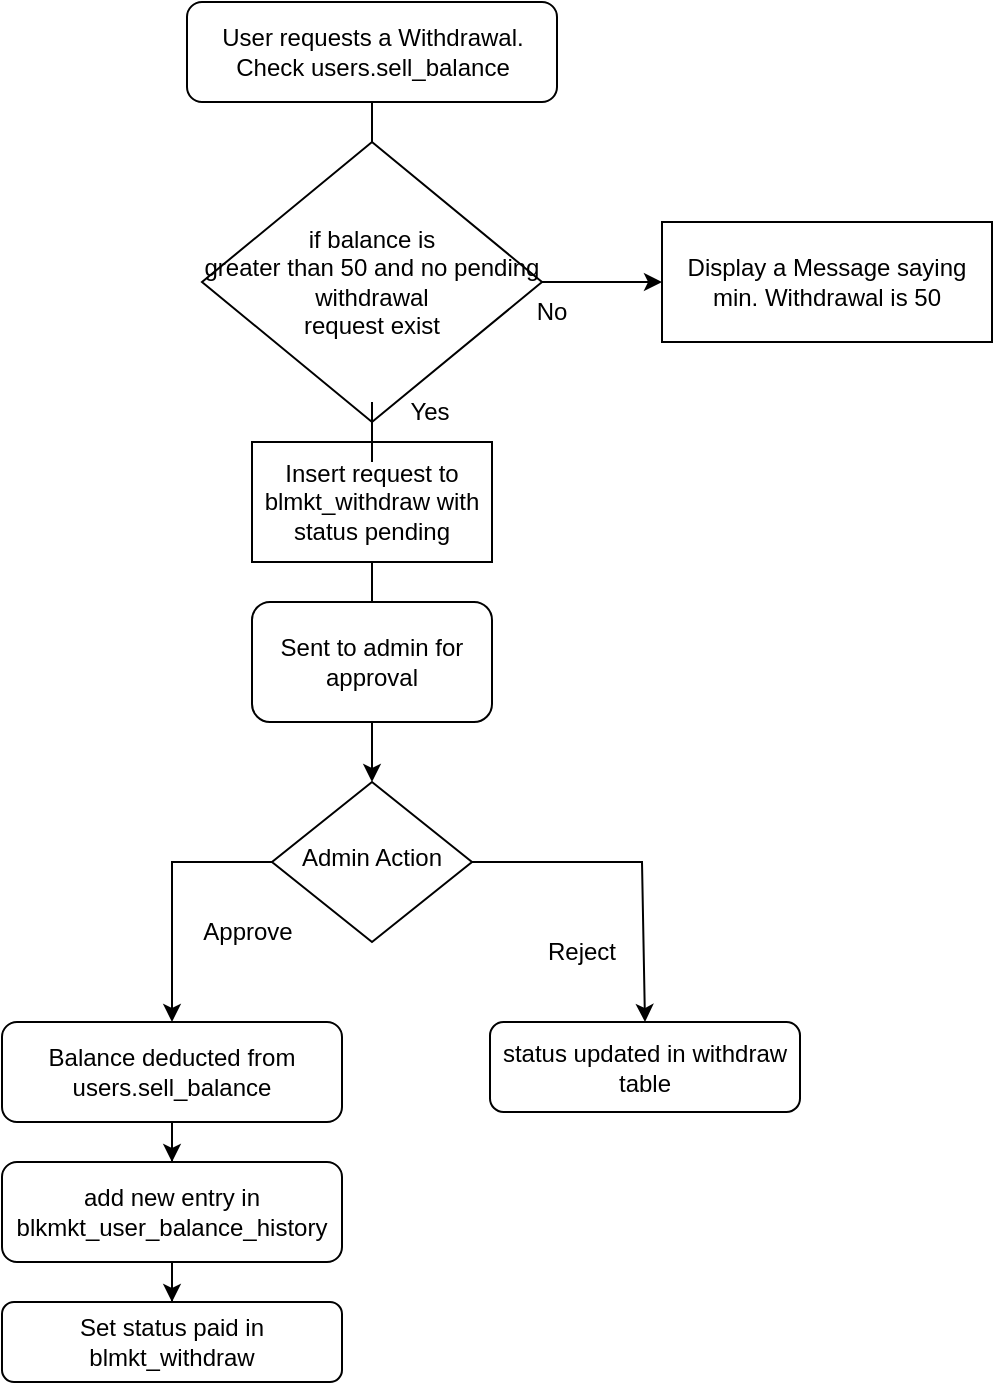 <mxfile version="15.8.6" type="github">
  <diagram id="C5RBs43oDa-KdzZeNtuy" name="Page-1">
    <mxGraphModel dx="1798" dy="689" grid="1" gridSize="10" guides="1" tooltips="1" connect="1" arrows="1" fold="1" page="1" pageScale="1" pageWidth="827" pageHeight="1169" math="0" shadow="0">
      <root>
        <mxCell id="WIyWlLk6GJQsqaUBKTNV-0" />
        <mxCell id="WIyWlLk6GJQsqaUBKTNV-1" parent="WIyWlLk6GJQsqaUBKTNV-0" />
        <mxCell id="WIyWlLk6GJQsqaUBKTNV-6" value="&lt;div&gt;Admin Action&lt;/div&gt;" style="rhombus;whiteSpace=wrap;html=1;shadow=0;fontFamily=Helvetica;fontSize=12;align=center;strokeWidth=1;spacing=6;spacingTop=-4;" parent="WIyWlLk6GJQsqaUBKTNV-1" vertex="1">
          <mxGeometry x="315" y="430" width="100" height="80" as="geometry" />
        </mxCell>
        <mxCell id="z_KAuhuDqd6TNWYJx3mP-3" value="" style="edgeStyle=orthogonalEdgeStyle;rounded=0;orthogonalLoop=1;jettySize=auto;html=1;entryX=0.5;entryY=0;entryDx=0;entryDy=0;startArrow=none;" parent="WIyWlLk6GJQsqaUBKTNV-1" source="FC2huOxuHlbS-az7_Oyq-1" target="WIyWlLk6GJQsqaUBKTNV-6" edge="1">
          <mxGeometry relative="1" as="geometry">
            <mxPoint x="420" y="120" as="targetPoint" />
          </mxGeometry>
        </mxCell>
        <mxCell id="us1KMaRaIffKch248EVU-10" value="User requests a Withdrawal. Check users.sell_balance" style="whiteSpace=wrap;html=1;rounded=1;shadow=0;strokeWidth=1;glass=0;" parent="WIyWlLk6GJQsqaUBKTNV-1" vertex="1">
          <mxGeometry x="272.5" y="40" width="185" height="50" as="geometry" />
        </mxCell>
        <mxCell id="FC2huOxuHlbS-az7_Oyq-7" value="" style="edgeStyle=orthogonalEdgeStyle;rounded=0;orthogonalLoop=1;jettySize=auto;html=1;" edge="1" parent="WIyWlLk6GJQsqaUBKTNV-1" source="us1KMaRaIffKch248EVU-14" target="FC2huOxuHlbS-az7_Oyq-6">
          <mxGeometry relative="1" as="geometry" />
        </mxCell>
        <mxCell id="us1KMaRaIffKch248EVU-14" value="&lt;div&gt;Balance deducted from users.sell_balance &lt;br&gt;&lt;/div&gt;" style="whiteSpace=wrap;html=1;rounded=1;shadow=0;strokeWidth=1;glass=0;" parent="WIyWlLk6GJQsqaUBKTNV-1" vertex="1">
          <mxGeometry x="180" y="550" width="170" height="50" as="geometry" />
        </mxCell>
        <mxCell id="z_KAuhuDqd6TNWYJx3mP-7" value="" style="endArrow=classic;html=1;rounded=0;exitX=0;exitY=0.5;exitDx=0;exitDy=0;" parent="WIyWlLk6GJQsqaUBKTNV-1" source="WIyWlLk6GJQsqaUBKTNV-6" target="us1KMaRaIffKch248EVU-14" edge="1">
          <mxGeometry width="50" height="50" relative="1" as="geometry">
            <mxPoint x="280" y="530" as="sourcePoint" />
            <mxPoint x="330" y="480" as="targetPoint" />
            <Array as="points">
              <mxPoint x="265" y="470" />
            </Array>
          </mxGeometry>
        </mxCell>
        <mxCell id="z_KAuhuDqd6TNWYJx3mP-8" value="Approve" style="text;html=1;strokeColor=none;fillColor=none;align=center;verticalAlign=middle;whiteSpace=wrap;rounded=0;" parent="WIyWlLk6GJQsqaUBKTNV-1" vertex="1">
          <mxGeometry x="272.5" y="490" width="60" height="30" as="geometry" />
        </mxCell>
        <mxCell id="z_KAuhuDqd6TNWYJx3mP-9" value="status updated in withdraw table" style="whiteSpace=wrap;html=1;rounded=1;shadow=0;strokeWidth=1;glass=0;" parent="WIyWlLk6GJQsqaUBKTNV-1" vertex="1">
          <mxGeometry x="424" y="550" width="155" height="45" as="geometry" />
        </mxCell>
        <mxCell id="z_KAuhuDqd6TNWYJx3mP-10" value="" style="endArrow=classic;html=1;rounded=0;entryX=0.5;entryY=0;entryDx=0;entryDy=0;" parent="WIyWlLk6GJQsqaUBKTNV-1" target="z_KAuhuDqd6TNWYJx3mP-9" edge="1">
          <mxGeometry width="50" height="50" relative="1" as="geometry">
            <mxPoint x="415" y="470" as="sourcePoint" />
            <mxPoint x="465" y="420" as="targetPoint" />
            <Array as="points">
              <mxPoint x="500" y="470" />
            </Array>
          </mxGeometry>
        </mxCell>
        <mxCell id="z_KAuhuDqd6TNWYJx3mP-11" value="Reject" style="text;html=1;strokeColor=none;fillColor=none;align=center;verticalAlign=middle;whiteSpace=wrap;rounded=0;" parent="WIyWlLk6GJQsqaUBKTNV-1" vertex="1">
          <mxGeometry x="440" y="500" width="60" height="30" as="geometry" />
        </mxCell>
        <mxCell id="FC2huOxuHlbS-az7_Oyq-4" value="" style="edgeStyle=orthogonalEdgeStyle;rounded=0;orthogonalLoop=1;jettySize=auto;html=1;" edge="1" parent="WIyWlLk6GJQsqaUBKTNV-1" source="z_KAuhuDqd6TNWYJx3mP-15" target="FC2huOxuHlbS-az7_Oyq-3">
          <mxGeometry relative="1" as="geometry" />
        </mxCell>
        <mxCell id="z_KAuhuDqd6TNWYJx3mP-15" value="&lt;div&gt;&lt;span&gt;if balance is &lt;br&gt;&lt;/span&gt;&lt;/div&gt;&lt;div&gt;&lt;span&gt;greater than 50 and no pending withdrawal &lt;br&gt;&lt;/span&gt;&lt;/div&gt;&lt;div&gt;&lt;span&gt;request exist&lt;/span&gt;&lt;/div&gt;" style="rhombus;whiteSpace=wrap;html=1;" parent="WIyWlLk6GJQsqaUBKTNV-1" vertex="1">
          <mxGeometry x="280" y="110" width="170" height="140" as="geometry" />
        </mxCell>
        <mxCell id="z_KAuhuDqd6TNWYJx3mP-16" value="" style="edgeStyle=orthogonalEdgeStyle;rounded=0;orthogonalLoop=1;jettySize=auto;html=1;entryX=0.5;entryY=0;entryDx=0;entryDy=0;endArrow=none;" parent="WIyWlLk6GJQsqaUBKTNV-1" source="us1KMaRaIffKch248EVU-10" target="z_KAuhuDqd6TNWYJx3mP-15" edge="1">
          <mxGeometry relative="1" as="geometry">
            <mxPoint x="365" y="90" as="sourcePoint" />
            <mxPoint x="365" y="210" as="targetPoint" />
          </mxGeometry>
        </mxCell>
        <mxCell id="z_KAuhuDqd6TNWYJx3mP-17" value="Yes" style="text;html=1;strokeColor=none;fillColor=none;align=center;verticalAlign=middle;whiteSpace=wrap;rounded=0;" parent="WIyWlLk6GJQsqaUBKTNV-1" vertex="1">
          <mxGeometry x="364" y="230" width="60" height="30" as="geometry" />
        </mxCell>
        <mxCell id="z_KAuhuDqd6TNWYJx3mP-18" value="Sent to admin for approval" style="rounded=1;whiteSpace=wrap;html=1;" parent="WIyWlLk6GJQsqaUBKTNV-1" vertex="1">
          <mxGeometry x="305" y="340" width="120" height="60" as="geometry" />
        </mxCell>
        <mxCell id="FC2huOxuHlbS-az7_Oyq-1" value="Insert request to blmkt_withdraw with status pending" style="rounded=0;whiteSpace=wrap;html=1;" vertex="1" parent="WIyWlLk6GJQsqaUBKTNV-1">
          <mxGeometry x="305" y="260" width="120" height="60" as="geometry" />
        </mxCell>
        <mxCell id="FC2huOxuHlbS-az7_Oyq-2" value="" style="edgeStyle=orthogonalEdgeStyle;rounded=0;orthogonalLoop=1;jettySize=auto;html=1;entryX=0.5;entryY=0;entryDx=0;entryDy=0;startArrow=none;endArrow=none;" edge="1" parent="WIyWlLk6GJQsqaUBKTNV-1" source="z_KAuhuDqd6TNWYJx3mP-15" target="FC2huOxuHlbS-az7_Oyq-1">
          <mxGeometry relative="1" as="geometry">
            <mxPoint x="365" y="430" as="targetPoint" />
            <mxPoint x="365" y="250" as="sourcePoint" />
          </mxGeometry>
        </mxCell>
        <mxCell id="FC2huOxuHlbS-az7_Oyq-3" value="Display a Message saying min. Withdrawal is 50" style="whiteSpace=wrap;html=1;" vertex="1" parent="WIyWlLk6GJQsqaUBKTNV-1">
          <mxGeometry x="510" y="150" width="165" height="60" as="geometry" />
        </mxCell>
        <mxCell id="FC2huOxuHlbS-az7_Oyq-5" value="&lt;div&gt;No&lt;/div&gt;" style="text;html=1;strokeColor=none;fillColor=none;align=center;verticalAlign=middle;whiteSpace=wrap;rounded=0;" vertex="1" parent="WIyWlLk6GJQsqaUBKTNV-1">
          <mxGeometry x="425" y="180" width="60" height="30" as="geometry" />
        </mxCell>
        <mxCell id="FC2huOxuHlbS-az7_Oyq-9" value="" style="edgeStyle=orthogonalEdgeStyle;rounded=0;orthogonalLoop=1;jettySize=auto;html=1;" edge="1" parent="WIyWlLk6GJQsqaUBKTNV-1" source="FC2huOxuHlbS-az7_Oyq-6" target="FC2huOxuHlbS-az7_Oyq-8">
          <mxGeometry relative="1" as="geometry" />
        </mxCell>
        <mxCell id="FC2huOxuHlbS-az7_Oyq-6" value="add new entry in blkmkt_user_balance_history" style="whiteSpace=wrap;html=1;rounded=1;shadow=0;strokeWidth=1;glass=0;" vertex="1" parent="WIyWlLk6GJQsqaUBKTNV-1">
          <mxGeometry x="180" y="620" width="170" height="50" as="geometry" />
        </mxCell>
        <mxCell id="FC2huOxuHlbS-az7_Oyq-8" value="Set status paid in blmkt_withdraw" style="whiteSpace=wrap;html=1;rounded=1;shadow=0;strokeWidth=1;glass=0;" vertex="1" parent="WIyWlLk6GJQsqaUBKTNV-1">
          <mxGeometry x="180" y="690" width="170" height="40" as="geometry" />
        </mxCell>
      </root>
    </mxGraphModel>
  </diagram>
</mxfile>
